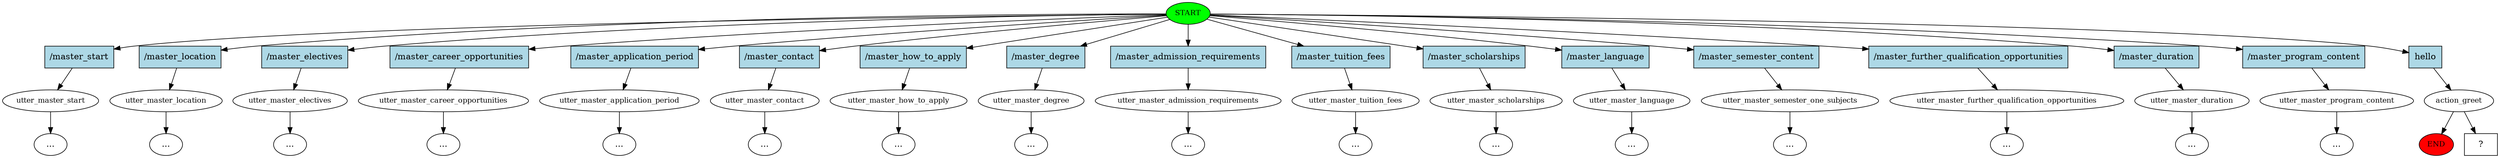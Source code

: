 digraph  {
0 [class="start active", fillcolor=green, fontsize=12, label=START, style=filled];
"-1" [class=end, fillcolor=red, fontsize=12, label=END, style=filled];
1 [class="", fontsize=12, label=utter_master_start];
2 [class="", fontsize=12, label=utter_master_location];
3 [class="", fontsize=12, label=utter_master_electives];
4 [class="", fontsize=12, label=utter_master_career_opportunities];
5 [class="", fontsize=12, label=utter_master_application_period];
6 [class="", fontsize=12, label=utter_master_contact];
10 [class="", fontsize=12, label=utter_master_how_to_apply];
11 [class="", fontsize=12, label=utter_master_degree];
17 [class="", fontsize=12, label=utter_master_admission_requirements];
21 [class="", fontsize=12, label=utter_master_tuition_fees];
22 [class="", fontsize=12, label=utter_master_scholarships];
24 [class="", fontsize=12, label=utter_master_language];
33 [class="", fontsize=12, label=utter_master_semester_one_subjects];
44 [class="", fontsize=12, label=utter_master_further_qualification_opportunities];
74 [class="", fontsize=12, label=utter_master_duration];
75 [class="", fontsize=12, label=utter_master_program_content];
130 [class=active, fontsize=12, label=action_greet];
"-160" [class=ellipsis, label="..."];
"-162" [class=ellipsis, label="..."];
"-186" [class=ellipsis, label="..."];
"-187" [class=ellipsis, label="..."];
"-188" [class=ellipsis, label="..."];
"-198" [class=ellipsis, label="..."];
"-200" [class=ellipsis, label="..."];
"-207" [class=ellipsis, label="..."];
"-210" [class=ellipsis, label="..."];
"-211" [class=ellipsis, label="..."];
"-212" [class=ellipsis, label="..."];
"-213" [class=ellipsis, label="..."];
"-215" [class=ellipsis, label="..."];
"-216" [class=ellipsis, label="..."];
"-217" [class=ellipsis, label="..."];
"-218" [class=ellipsis, label="..."];
219 [class="intent dashed active", label="  ?  ", shape=rect];
220 [class=intent, fillcolor=lightblue, label="\/master_start", shape=rect, style=filled];
221 [class=intent, fillcolor=lightblue, label="\/master_location", shape=rect, style=filled];
222 [class=intent, fillcolor=lightblue, label="\/master_electives", shape=rect, style=filled];
223 [class=intent, fillcolor=lightblue, label="\/master_career_opportunities", shape=rect, style=filled];
224 [class=intent, fillcolor=lightblue, label="\/master_application_period", shape=rect, style=filled];
225 [class=intent, fillcolor=lightblue, label="\/master_contact", shape=rect, style=filled];
226 [class=intent, fillcolor=lightblue, label="\/master_how_to_apply", shape=rect, style=filled];
227 [class=intent, fillcolor=lightblue, label="\/master_degree", shape=rect, style=filled];
228 [class=intent, fillcolor=lightblue, label="\/master_admission_requirements", shape=rect, style=filled];
229 [class=intent, fillcolor=lightblue, label="\/master_tuition_fees", shape=rect, style=filled];
230 [class=intent, fillcolor=lightblue, label="\/master_scholarships", shape=rect, style=filled];
231 [class=intent, fillcolor=lightblue, label="\/master_language", shape=rect, style=filled];
232 [class=intent, fillcolor=lightblue, label="\/master_semester_content", shape=rect, style=filled];
233 [class=intent, fillcolor=lightblue, label="\/master_further_qualification_opportunities", shape=rect, style=filled];
234 [class=intent, fillcolor=lightblue, label="\/master_duration", shape=rect, style=filled];
235 [class=intent, fillcolor=lightblue, label="\/master_program_content", shape=rect, style=filled];
236 [class="intent active", fillcolor=lightblue, label=hello, shape=rect, style=filled];
0 -> 220  [class="", key=0];
0 -> 221  [class="", key=0];
0 -> 222  [class="", key=0];
0 -> 223  [class="", key=0];
0 -> 224  [class="", key=0];
0 -> 225  [class="", key=0];
0 -> 226  [class="", key=0];
0 -> 227  [class="", key=0];
0 -> 228  [class="", key=0];
0 -> 229  [class="", key=0];
0 -> 230  [class="", key=0];
0 -> 231  [class="", key=0];
0 -> 232  [class="", key=0];
0 -> 233  [class="", key=0];
0 -> 234  [class="", key=0];
0 -> 235  [class="", key=0];
0 -> 236  [class=active, key=0];
1 -> "-216"  [class="", key=NONE, label=""];
2 -> "-217"  [class="", key=NONE, label=""];
3 -> "-198"  [class="", key=NONE, label=""];
4 -> "-200"  [class="", key=NONE, label=""];
5 -> "-218"  [class="", key=NONE, label=""];
6 -> "-162"  [class="", key=NONE, label=""];
10 -> "-215"  [class="", key=NONE, label=""];
11 -> "-187"  [class="", key=NONE, label=""];
17 -> "-186"  [class="", key=NONE, label=""];
21 -> "-210"  [class="", key=NONE, label=""];
22 -> "-213"  [class="", key=NONE, label=""];
24 -> "-160"  [class="", key=NONE, label=""];
33 -> "-207"  [class="", key=NONE, label=""];
44 -> "-211"  [class="", key=NONE, label=""];
74 -> "-188"  [class="", key=NONE, label=""];
75 -> "-212"  [class="", key=NONE, label=""];
130 -> "-1"  [class="", key=NONE, label=""];
130 -> 219  [class=active, key=NONE, label=""];
220 -> 1  [class="", key=0];
221 -> 2  [class="", key=0];
222 -> 3  [class="", key=0];
223 -> 4  [class="", key=0];
224 -> 5  [class="", key=0];
225 -> 6  [class="", key=0];
226 -> 10  [class="", key=0];
227 -> 11  [class="", key=0];
228 -> 17  [class="", key=0];
229 -> 21  [class="", key=0];
230 -> 22  [class="", key=0];
231 -> 24  [class="", key=0];
232 -> 33  [class="", key=0];
233 -> 44  [class="", key=0];
234 -> 74  [class="", key=0];
235 -> 75  [class="", key=0];
236 -> 130  [class=active, key=0];
}
